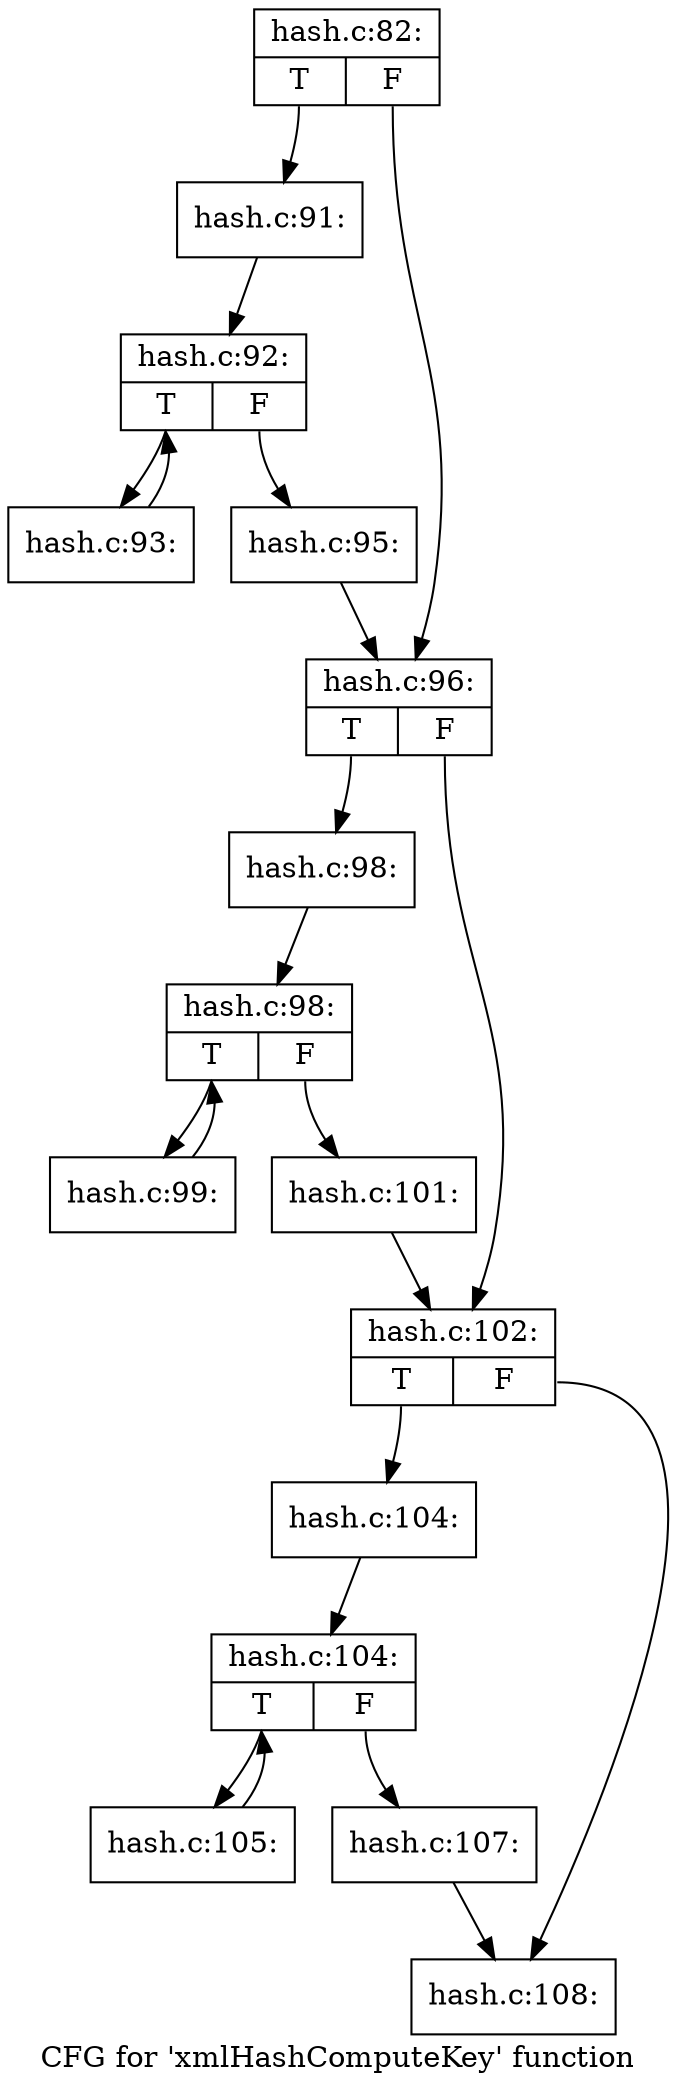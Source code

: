 digraph "CFG for 'xmlHashComputeKey' function" {
	label="CFG for 'xmlHashComputeKey' function";

	Node0x3da3b00 [shape=record,label="{hash.c:82:|{<s0>T|<s1>F}}"];
	Node0x3da3b00:s0 -> Node0x3dad0f0;
	Node0x3da3b00:s1 -> Node0x3dad140;
	Node0x3dad0f0 [shape=record,label="{hash.c:91:}"];
	Node0x3dad0f0 -> Node0x3dad920;
	Node0x3dad920 [shape=record,label="{hash.c:92:|{<s0>T|<s1>F}}"];
	Node0x3dad920:s0 -> Node0x3dadfa0;
	Node0x3dad920:s1 -> Node0x3dadb40;
	Node0x3dadfa0 [shape=record,label="{hash.c:93:}"];
	Node0x3dadfa0 -> Node0x3dad920;
	Node0x3dadb40 [shape=record,label="{hash.c:95:}"];
	Node0x3dadb40 -> Node0x3dad140;
	Node0x3dad140 [shape=record,label="{hash.c:96:|{<s0>T|<s1>F}}"];
	Node0x3dad140:s0 -> Node0x3daf180;
	Node0x3dad140:s1 -> Node0x3daf1d0;
	Node0x3daf180 [shape=record,label="{hash.c:98:}"];
	Node0x3daf180 -> Node0x3daf520;
	Node0x3daf520 [shape=record,label="{hash.c:98:|{<s0>T|<s1>F}}"];
	Node0x3daf520:s0 -> Node0x3dafb40;
	Node0x3daf520:s1 -> Node0x3daf6e0;
	Node0x3dafb40 [shape=record,label="{hash.c:99:}"];
	Node0x3dafb40 -> Node0x3daf520;
	Node0x3daf6e0 [shape=record,label="{hash.c:101:}"];
	Node0x3daf6e0 -> Node0x3daf1d0;
	Node0x3daf1d0 [shape=record,label="{hash.c:102:|{<s0>T|<s1>F}}"];
	Node0x3daf1d0:s0 -> Node0x3db0ca0;
	Node0x3daf1d0:s1 -> Node0x3db0cf0;
	Node0x3db0ca0 [shape=record,label="{hash.c:104:}"];
	Node0x3db0ca0 -> Node0x3db1040;
	Node0x3db1040 [shape=record,label="{hash.c:104:|{<s0>T|<s1>F}}"];
	Node0x3db1040:s0 -> Node0x3db1660;
	Node0x3db1040:s1 -> Node0x3db1200;
	Node0x3db1660 [shape=record,label="{hash.c:105:}"];
	Node0x3db1660 -> Node0x3db1040;
	Node0x3db1200 [shape=record,label="{hash.c:107:}"];
	Node0x3db1200 -> Node0x3db0cf0;
	Node0x3db0cf0 [shape=record,label="{hash.c:108:}"];
}
